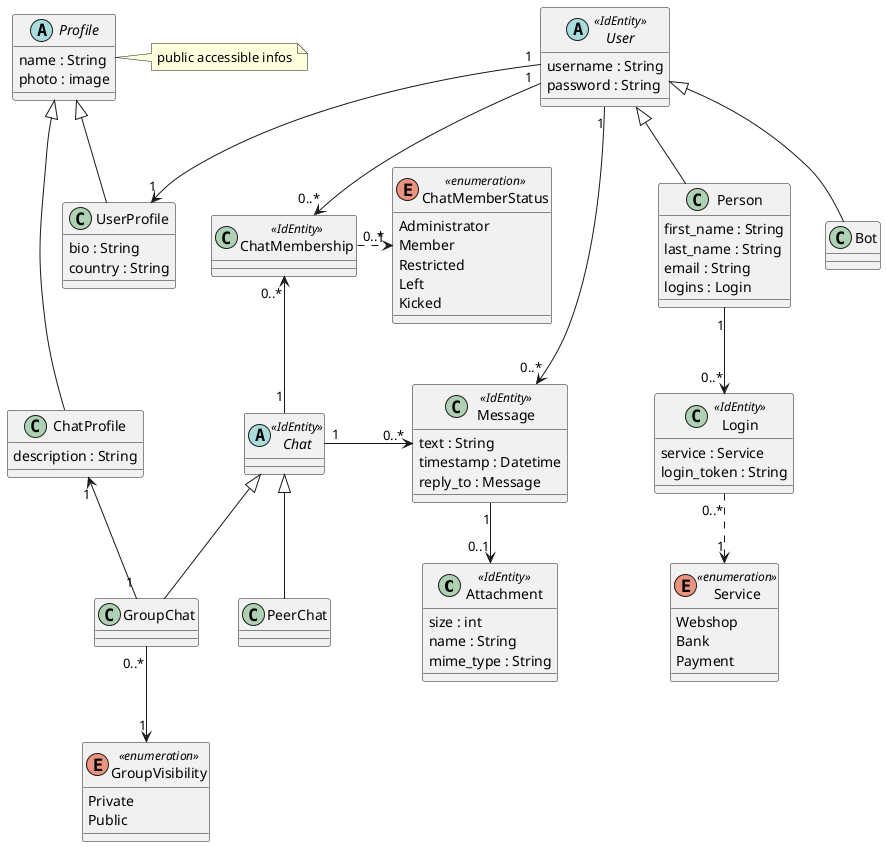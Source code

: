 @startuml chat-domain
' classes in alphabetical order
class Attachment <<IdEntity>> {
    size : int
    name : String
    mime_type : String
}

abstract class Chat <<IdEntity>>

class ChatMembership <<IdEntity>>

enum ChatMemberStatus <<enumeration>> {
    Administrator
    Member
    Restricted
    Left
    Kicked
}

class ChatProfile {
    description : String
}

class GroupChat

enum GroupVisibility <<enumeration>> {
    Private
    Public
}

class Login <<IdEntity>> {
    service : Service
    login_token : String
}

class Message <<IdEntity>> {
    text : String
    timestamp : Datetime
    reply_to : Message
}

class Person {
    first_name : String
    last_name : String
    email : String
    logins : Login
}

class PeerChat

abstract class Profile {
    name : String
    photo : image
}

enum Service <<enumeration>> {
    Webshop
    Bank
    Payment
}

abstract class User <<IdEntity>> {
    username : String
    password : String
}

class UserProfile {
    bio : String
    country : String
}

' Inheritance
'' Profile
Profile <|-- ChatProfile
Profile <|-- UserProfile
'' Chat inheritance
Chat <|-- PeerChat
Chat <|-- GroupChat

'' Person inheritance
User <|-- Person
User <|-- Bot

' Relations
'' to Chat
User "1" --> "0..*" ChatMembership
Chat "1" -up-> "0..*" ChatMembership

'' to Message
User "1" --> "0..*" Message
Chat "1" -right-> "0..*" Message
Message "1" --> "0..1" Attachment

'' with Enumerations
Login "0..*" .down.> "1" Service
ChatMembership "0..*" .right.> "1" ChatMemberStatus
GroupChat "0..*" --> "1" GroupVisibility

'' Misc
Person "1" -down-> "0..*" Login
User "1" --> "1" UserProfile
GroupChat "1" -left-> "1" ChatProfile

note right of Profile: public accessible infos
@enduml

